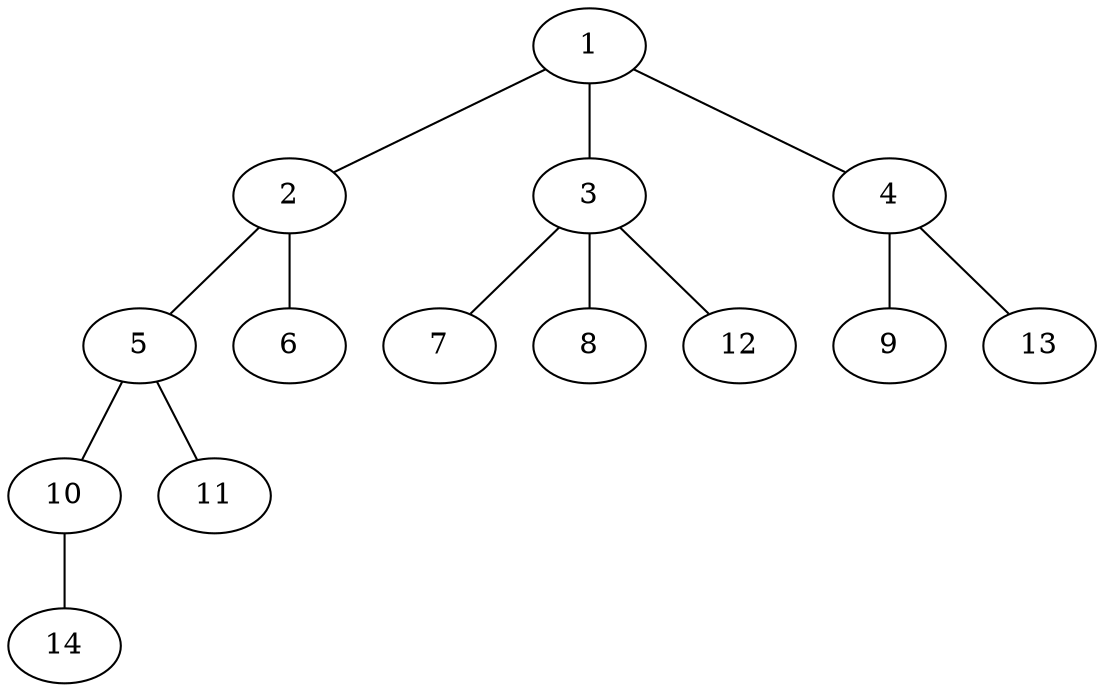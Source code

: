 graph molecule_1147 {
	1	 [chem=C];
	2	 [chem=C];
	1 -- 2	 [valence=2];
	3	 [chem=C];
	1 -- 3	 [valence=1];
	4	 [chem=C];
	1 -- 4	 [valence=1];
	5	 [chem=C];
	2 -- 5	 [valence=1];
	6	 [chem=Cl];
	2 -- 6	 [valence=1];
	7	 [chem=Cl];
	3 -- 7	 [valence=1];
	8	 [chem=Cl];
	3 -- 8	 [valence=1];
	12	 [chem=H];
	3 -- 12	 [valence=1];
	9	 [chem=O];
	4 -- 9	 [valence=2];
	13	 [chem=H];
	4 -- 13	 [valence=1];
	10	 [chem=O];
	5 -- 10	 [valence=1];
	11	 [chem=O];
	5 -- 11	 [valence=2];
	14	 [chem=H];
	10 -- 14	 [valence=1];
}
